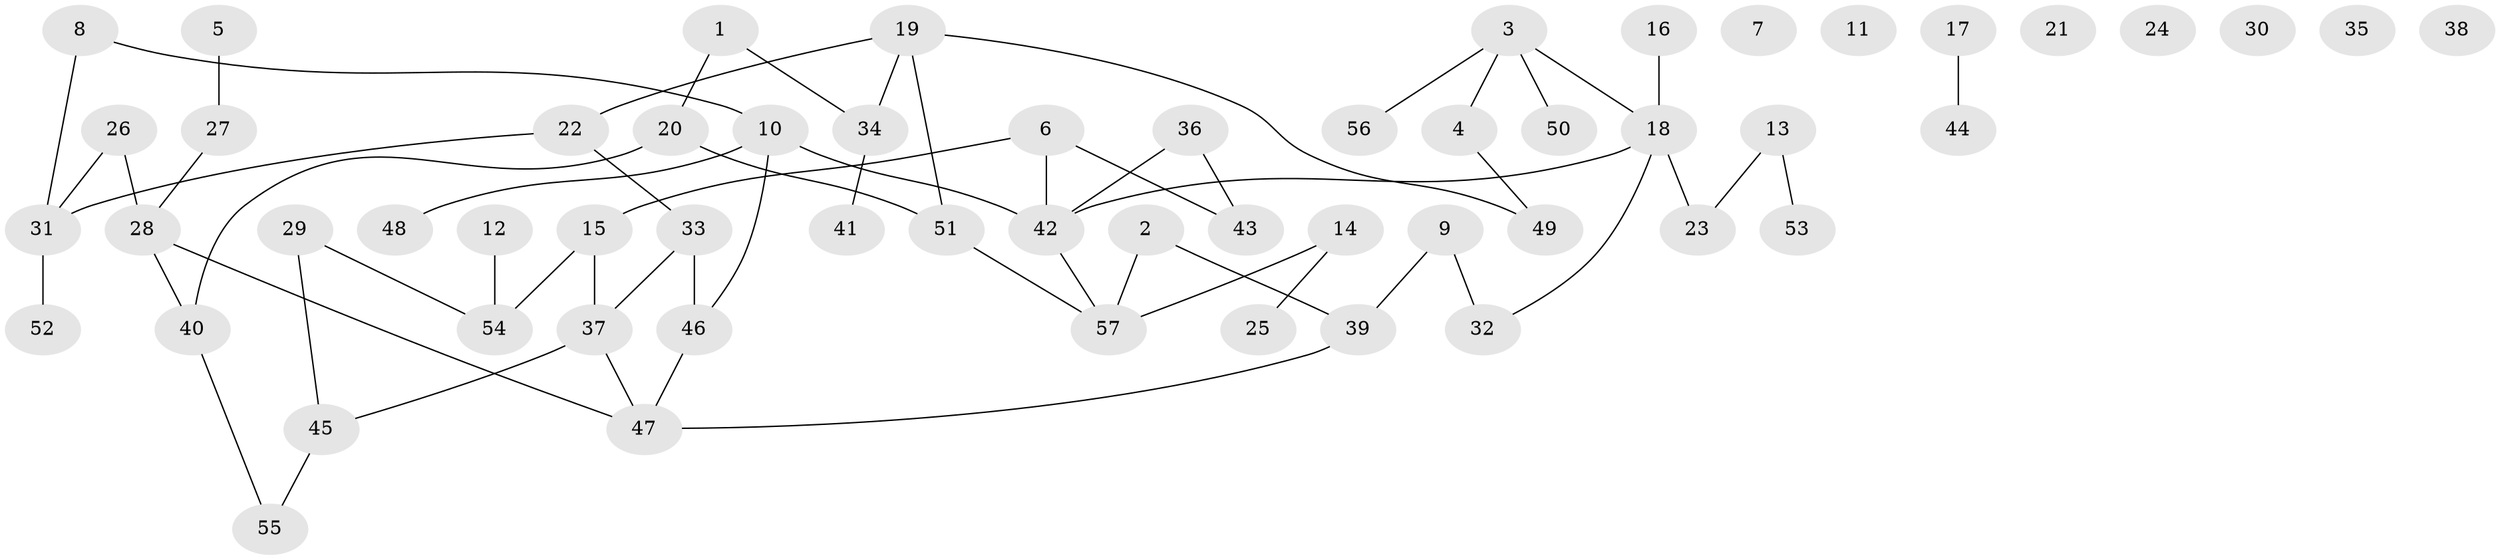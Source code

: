 // Generated by graph-tools (version 1.1) at 2025/00/03/09/25 03:00:53]
// undirected, 57 vertices, 61 edges
graph export_dot {
graph [start="1"]
  node [color=gray90,style=filled];
  1;
  2;
  3;
  4;
  5;
  6;
  7;
  8;
  9;
  10;
  11;
  12;
  13;
  14;
  15;
  16;
  17;
  18;
  19;
  20;
  21;
  22;
  23;
  24;
  25;
  26;
  27;
  28;
  29;
  30;
  31;
  32;
  33;
  34;
  35;
  36;
  37;
  38;
  39;
  40;
  41;
  42;
  43;
  44;
  45;
  46;
  47;
  48;
  49;
  50;
  51;
  52;
  53;
  54;
  55;
  56;
  57;
  1 -- 20;
  1 -- 34;
  2 -- 39;
  2 -- 57;
  3 -- 4;
  3 -- 18;
  3 -- 50;
  3 -- 56;
  4 -- 49;
  5 -- 27;
  6 -- 15;
  6 -- 42;
  6 -- 43;
  8 -- 10;
  8 -- 31;
  9 -- 32;
  9 -- 39;
  10 -- 42;
  10 -- 46;
  10 -- 48;
  12 -- 54;
  13 -- 23;
  13 -- 53;
  14 -- 25;
  14 -- 57;
  15 -- 37;
  15 -- 54;
  16 -- 18;
  17 -- 44;
  18 -- 23;
  18 -- 32;
  18 -- 42;
  19 -- 22;
  19 -- 34;
  19 -- 49;
  19 -- 51;
  20 -- 40;
  20 -- 51;
  22 -- 31;
  22 -- 33;
  26 -- 28;
  26 -- 31;
  27 -- 28;
  28 -- 40;
  28 -- 47;
  29 -- 45;
  29 -- 54;
  31 -- 52;
  33 -- 37;
  33 -- 46;
  34 -- 41;
  36 -- 42;
  36 -- 43;
  37 -- 45;
  37 -- 47;
  39 -- 47;
  40 -- 55;
  42 -- 57;
  45 -- 55;
  46 -- 47;
  51 -- 57;
}
